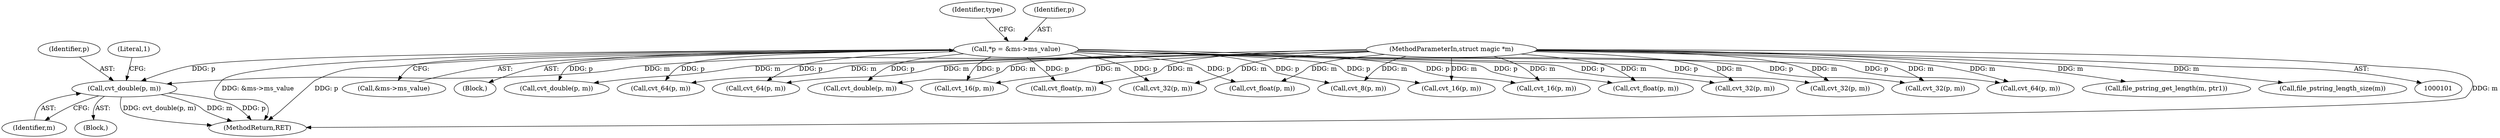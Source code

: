 digraph "0_file_27a14bc7ba285a0a5ebfdb55e54001aa11932b08@pointer" {
"1000793" [label="(Call,cvt_double(p, m))"];
"1000107" [label="(Call,*p = &ms->ms_value)"];
"1000103" [label="(MethodParameterIn,struct magic *m)"];
"1000109" [label="(Call,&ms->ms_value)"];
"1000124" [label="(Call,cvt_8(p, m))"];
"1000700" [label="(Call,cvt_float(p, m))"];
"1000289" [label="(Call,cvt_32(p, m))"];
"1000795" [label="(Identifier,m)"];
"1000147" [label="(Call,cvt_64(p, m))"];
"1000606" [label="(Call,cvt_float(p, m))"];
"1000122" [label="(Block,)"];
"1000706" [label="(Call,cvt_double(p, m))"];
"1000410" [label="(Call,cvt_16(p, m))"];
"1000902" [label="(MethodReturn,RET)"];
"1000105" [label="(Block,)"];
"1000242" [label="(Call,cvt_16(p, m))"];
"1000107" [label="(Call,*p = &ms->ms_value)"];
"1000553" [label="(Call,cvt_64(p, m))"];
"1000880" [label="(Call,cvt_double(p, m))"];
"1000797" [label="(Literal,1)"];
"1000793" [label="(Call,cvt_double(p, m))"];
"1000188" [label="(Call,file_pstring_get_length(m, ptr1))"];
"1000457" [label="(Call,cvt_32(p, m))"];
"1000116" [label="(Identifier,type)"];
"1000794" [label="(Identifier,p)"];
"1000183" [label="(Call,file_pstring_length_size(m))"];
"1000138" [label="(Call,cvt_32(p, m))"];
"1000385" [label="(Call,cvt_64(p, m))"];
"1000108" [label="(Identifier,p)"];
"1000103" [label="(MethodParameterIn,struct magic *m)"];
"1000653" [label="(Call,cvt_float(p, m))"];
"1000600" [label="(Call,cvt_32(p, m))"];
"1000130" [label="(Call,cvt_16(p, m))"];
"1000793" -> "1000122"  [label="AST: "];
"1000793" -> "1000795"  [label="CFG: "];
"1000794" -> "1000793"  [label="AST: "];
"1000795" -> "1000793"  [label="AST: "];
"1000797" -> "1000793"  [label="CFG: "];
"1000793" -> "1000902"  [label="DDG: cvt_double(p, m)"];
"1000793" -> "1000902"  [label="DDG: m"];
"1000793" -> "1000902"  [label="DDG: p"];
"1000107" -> "1000793"  [label="DDG: p"];
"1000103" -> "1000793"  [label="DDG: m"];
"1000107" -> "1000105"  [label="AST: "];
"1000107" -> "1000109"  [label="CFG: "];
"1000108" -> "1000107"  [label="AST: "];
"1000109" -> "1000107"  [label="AST: "];
"1000116" -> "1000107"  [label="CFG: "];
"1000107" -> "1000902"  [label="DDG: p"];
"1000107" -> "1000902"  [label="DDG: &ms->ms_value"];
"1000107" -> "1000124"  [label="DDG: p"];
"1000107" -> "1000130"  [label="DDG: p"];
"1000107" -> "1000138"  [label="DDG: p"];
"1000107" -> "1000147"  [label="DDG: p"];
"1000107" -> "1000242"  [label="DDG: p"];
"1000107" -> "1000289"  [label="DDG: p"];
"1000107" -> "1000385"  [label="DDG: p"];
"1000107" -> "1000410"  [label="DDG: p"];
"1000107" -> "1000457"  [label="DDG: p"];
"1000107" -> "1000553"  [label="DDG: p"];
"1000107" -> "1000600"  [label="DDG: p"];
"1000107" -> "1000606"  [label="DDG: p"];
"1000107" -> "1000653"  [label="DDG: p"];
"1000107" -> "1000700"  [label="DDG: p"];
"1000107" -> "1000706"  [label="DDG: p"];
"1000107" -> "1000880"  [label="DDG: p"];
"1000103" -> "1000101"  [label="AST: "];
"1000103" -> "1000902"  [label="DDG: m"];
"1000103" -> "1000124"  [label="DDG: m"];
"1000103" -> "1000130"  [label="DDG: m"];
"1000103" -> "1000138"  [label="DDG: m"];
"1000103" -> "1000147"  [label="DDG: m"];
"1000103" -> "1000183"  [label="DDG: m"];
"1000103" -> "1000188"  [label="DDG: m"];
"1000103" -> "1000242"  [label="DDG: m"];
"1000103" -> "1000289"  [label="DDG: m"];
"1000103" -> "1000385"  [label="DDG: m"];
"1000103" -> "1000410"  [label="DDG: m"];
"1000103" -> "1000457"  [label="DDG: m"];
"1000103" -> "1000553"  [label="DDG: m"];
"1000103" -> "1000600"  [label="DDG: m"];
"1000103" -> "1000606"  [label="DDG: m"];
"1000103" -> "1000653"  [label="DDG: m"];
"1000103" -> "1000700"  [label="DDG: m"];
"1000103" -> "1000706"  [label="DDG: m"];
"1000103" -> "1000880"  [label="DDG: m"];
}
